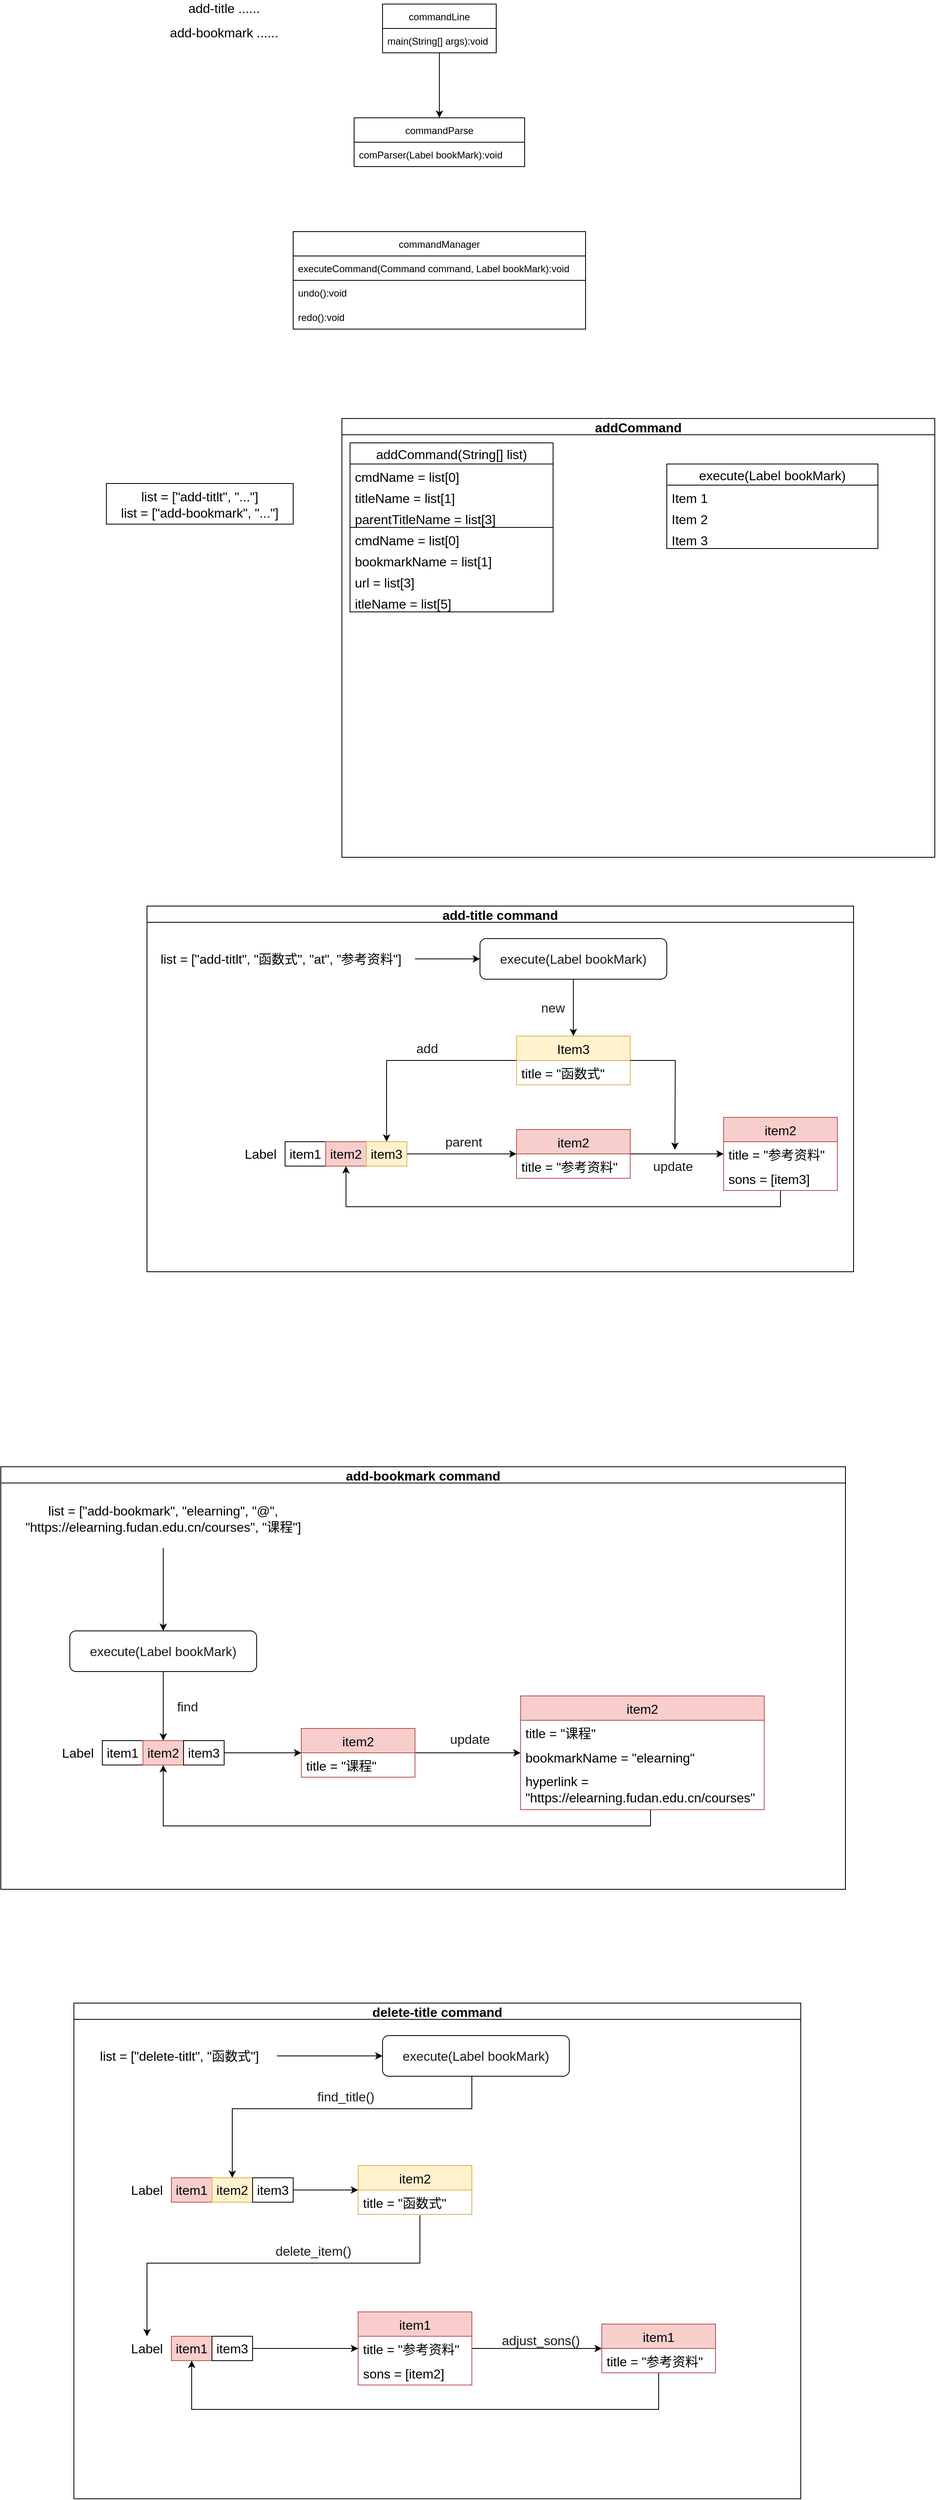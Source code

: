 <mxfile version="20.5.1" type="github">
  <diagram id="z8NONTmW4sQmRKIPfPtj" name="第 1 页">
    <mxGraphModel dx="2249" dy="802" grid="1" gridSize="10" guides="1" tooltips="1" connect="1" arrows="1" fold="1" page="1" pageScale="1" pageWidth="827" pageHeight="1169" math="0" shadow="0">
      <root>
        <mxCell id="0" />
        <mxCell id="1" parent="0" />
        <mxCell id="FvgPysHojlI_TtdOGoiI-16" style="edgeStyle=orthogonalEdgeStyle;rounded=0;orthogonalLoop=1;jettySize=auto;html=1;fontSize=16;" parent="1" source="FvgPysHojlI_TtdOGoiI-2" target="FvgPysHojlI_TtdOGoiI-13" edge="1">
          <mxGeometry relative="1" as="geometry" />
        </mxCell>
        <mxCell id="FvgPysHojlI_TtdOGoiI-2" value="commandLine" style="swimlane;fontStyle=0;childLayout=stackLayout;horizontal=1;startSize=30;horizontalStack=0;resizeParent=1;resizeParentMax=0;resizeLast=0;collapsible=1;marginBottom=0;" parent="1" vertex="1">
          <mxGeometry x="40" y="100" width="140" height="60" as="geometry">
            <mxRectangle x="310" y="200" width="60" height="30" as="alternateBounds" />
          </mxGeometry>
        </mxCell>
        <mxCell id="FvgPysHojlI_TtdOGoiI-3" value="main(String[] args):void" style="text;strokeColor=none;fillColor=none;align=left;verticalAlign=middle;spacingLeft=4;spacingRight=4;overflow=hidden;points=[[0,0.5],[1,0.5]];portConstraint=eastwest;rotatable=0;" parent="FvgPysHojlI_TtdOGoiI-2" vertex="1">
          <mxGeometry y="30" width="140" height="30" as="geometry" />
        </mxCell>
        <mxCell id="FvgPysHojlI_TtdOGoiI-11" value="" style="group" parent="1" vertex="1" connectable="0">
          <mxGeometry x="-240" y="100" width="170" height="40" as="geometry" />
        </mxCell>
        <mxCell id="FvgPysHojlI_TtdOGoiI-6" value="add-title ......" style="text;html=1;strokeColor=none;fillColor=none;align=center;verticalAlign=middle;whiteSpace=wrap;rounded=0;fontSize=16;" parent="FvgPysHojlI_TtdOGoiI-11" vertex="1">
          <mxGeometry x="20" width="130" height="10" as="geometry" />
        </mxCell>
        <mxCell id="FvgPysHojlI_TtdOGoiI-10" value="add-bookmark ......" style="text;html=1;strokeColor=none;fillColor=none;align=center;verticalAlign=middle;whiteSpace=wrap;rounded=0;fontSize=16;" parent="FvgPysHojlI_TtdOGoiI-11" vertex="1">
          <mxGeometry y="30" width="170" height="10" as="geometry" />
        </mxCell>
        <mxCell id="FvgPysHojlI_TtdOGoiI-13" value="commandParse" style="swimlane;fontStyle=0;childLayout=stackLayout;horizontal=1;startSize=30;horizontalStack=0;resizeParent=1;resizeParentMax=0;resizeLast=0;collapsible=1;marginBottom=0;" parent="1" vertex="1">
          <mxGeometry x="5" y="240" width="210" height="60" as="geometry">
            <mxRectangle x="310" y="200" width="60" height="30" as="alternateBounds" />
          </mxGeometry>
        </mxCell>
        <mxCell id="FvgPysHojlI_TtdOGoiI-14" value="comParser(Label bookMark):void" style="text;strokeColor=none;fillColor=none;align=left;verticalAlign=middle;spacingLeft=4;spacingRight=4;overflow=hidden;points=[[0,0.5],[1,0.5]];portConstraint=eastwest;rotatable=0;" parent="FvgPysHojlI_TtdOGoiI-13" vertex="1">
          <mxGeometry y="30" width="210" height="30" as="geometry" />
        </mxCell>
        <mxCell id="FvgPysHojlI_TtdOGoiI-17" value="commandManager" style="swimlane;fontStyle=0;childLayout=stackLayout;horizontal=1;startSize=30;horizontalStack=0;resizeParent=1;resizeParentMax=0;resizeLast=0;collapsible=1;marginBottom=0;" parent="1" vertex="1">
          <mxGeometry x="-70" y="380" width="360" height="120" as="geometry">
            <mxRectangle x="310" y="200" width="60" height="30" as="alternateBounds" />
          </mxGeometry>
        </mxCell>
        <mxCell id="FvgPysHojlI_TtdOGoiI-18" value="executeCommand(Command command, Label bookMark):void" style="text;strokeColor=default;fillColor=none;align=left;verticalAlign=middle;spacingLeft=4;spacingRight=4;overflow=hidden;points=[[0,0.5],[1,0.5]];portConstraint=eastwest;rotatable=0;" parent="FvgPysHojlI_TtdOGoiI-17" vertex="1">
          <mxGeometry y="30" width="360" height="30" as="geometry" />
        </mxCell>
        <mxCell id="FvgPysHojlI_TtdOGoiI-19" value="undo():void" style="text;strokeColor=none;fillColor=none;align=left;verticalAlign=middle;spacingLeft=4;spacingRight=4;overflow=hidden;points=[[0,0.5],[1,0.5]];portConstraint=eastwest;rotatable=0;" parent="FvgPysHojlI_TtdOGoiI-17" vertex="1">
          <mxGeometry y="60" width="360" height="30" as="geometry" />
        </mxCell>
        <mxCell id="FvgPysHojlI_TtdOGoiI-20" value="redo():void" style="text;strokeColor=none;fillColor=none;align=left;verticalAlign=middle;spacingLeft=4;spacingRight=4;overflow=hidden;points=[[0,0.5],[1,0.5]];portConstraint=eastwest;rotatable=0;" parent="FvgPysHojlI_TtdOGoiI-17" vertex="1">
          <mxGeometry y="90" width="360" height="30" as="geometry" />
        </mxCell>
        <mxCell id="FvgPysHojlI_TtdOGoiI-21" value="list = [&quot;add-titlt&quot;, &quot;...&quot;]&lt;br&gt;list = [&quot;add-bookmark&quot;, &quot;...&quot;]" style="text;html=1;strokeColor=default;fillColor=none;align=center;verticalAlign=middle;whiteSpace=wrap;rounded=0;fontSize=16;strokeWidth=1;spacingTop=2;spacingBottom=0;" parent="1" vertex="1">
          <mxGeometry x="-300" y="690" width="230" height="50" as="geometry" />
        </mxCell>
        <mxCell id="FvgPysHojlI_TtdOGoiI-36" value="addCommand" style="swimlane;startSize=20;horizontal=1;containerType=tree;strokeColor=default;fontSize=16;" parent="1" vertex="1">
          <mxGeometry x="-10" y="610" width="730" height="540" as="geometry" />
        </mxCell>
        <mxCell id="FvgPysHojlI_TtdOGoiI-22" value="addCommand(String[] list)" style="swimlane;fontStyle=0;childLayout=stackLayout;horizontal=1;startSize=26;fillColor=none;horizontalStack=0;resizeParent=1;resizeParentMax=0;resizeLast=0;collapsible=1;marginBottom=0;strokeColor=default;fontSize=16;" parent="FvgPysHojlI_TtdOGoiI-36" vertex="1">
          <mxGeometry x="10" y="30" width="250" height="208" as="geometry" />
        </mxCell>
        <mxCell id="FvgPysHojlI_TtdOGoiI-44" value="" style="group;strokeColor=default;" parent="FvgPysHojlI_TtdOGoiI-22" vertex="1" connectable="0">
          <mxGeometry y="26" width="250" height="78" as="geometry" />
        </mxCell>
        <mxCell id="FvgPysHojlI_TtdOGoiI-23" value="cmdName = list[0]" style="text;strokeColor=none;fillColor=none;align=left;verticalAlign=top;spacingLeft=4;spacingRight=4;overflow=hidden;rotatable=0;points=[[0,0.5],[1,0.5]];portConstraint=eastwest;fontSize=16;" parent="FvgPysHojlI_TtdOGoiI-44" vertex="1">
          <mxGeometry width="260" height="26" as="geometry" />
        </mxCell>
        <mxCell id="FvgPysHojlI_TtdOGoiI-24" value="titleName = list[1]&#xa;" style="text;strokeColor=none;fillColor=none;align=left;verticalAlign=top;spacingLeft=4;spacingRight=4;overflow=hidden;rotatable=0;points=[[0,0.5],[1,0.5]];portConstraint=eastwest;fontSize=16;" parent="FvgPysHojlI_TtdOGoiI-44" vertex="1">
          <mxGeometry y="26" width="260" height="26" as="geometry" />
        </mxCell>
        <mxCell id="FvgPysHojlI_TtdOGoiI-25" value="parentTitleName = list[3]" style="text;strokeColor=none;fillColor=none;align=left;verticalAlign=top;spacingLeft=4;spacingRight=4;overflow=hidden;rotatable=0;points=[[0,0.5],[1,0.5]];portConstraint=eastwest;fontSize=16;" parent="FvgPysHojlI_TtdOGoiI-44" vertex="1">
          <mxGeometry y="52" width="260" height="26" as="geometry" />
        </mxCell>
        <mxCell id="FvgPysHojlI_TtdOGoiI-48" value="" style="group" parent="FvgPysHojlI_TtdOGoiI-22" vertex="1" connectable="0">
          <mxGeometry y="104" width="250" height="104" as="geometry" />
        </mxCell>
        <mxCell id="FvgPysHojlI_TtdOGoiI-42" value="cmdName = list[0]" style="text;strokeColor=none;fillColor=none;align=left;verticalAlign=top;spacingLeft=4;spacingRight=4;overflow=hidden;rotatable=0;points=[[0,0.5],[1,0.5]];portConstraint=eastwest;fontSize=16;" parent="FvgPysHojlI_TtdOGoiI-48" vertex="1">
          <mxGeometry width="260" height="26" as="geometry" />
        </mxCell>
        <mxCell id="FvgPysHojlI_TtdOGoiI-43" value="bookmarkName = list[1]" style="text;strokeColor=none;fillColor=none;align=left;verticalAlign=top;spacingLeft=4;spacingRight=4;overflow=hidden;rotatable=0;points=[[0,0.5],[1,0.5]];portConstraint=eastwest;fontSize=16;" parent="FvgPysHojlI_TtdOGoiI-48" vertex="1">
          <mxGeometry y="26" width="260" height="26" as="geometry" />
        </mxCell>
        <mxCell id="FvgPysHojlI_TtdOGoiI-46" value="url = list[3]" style="text;strokeColor=none;fillColor=none;align=left;verticalAlign=top;spacingLeft=4;spacingRight=4;overflow=hidden;rotatable=0;points=[[0,0.5],[1,0.5]];portConstraint=eastwest;fontSize=16;" parent="FvgPysHojlI_TtdOGoiI-48" vertex="1">
          <mxGeometry y="52" width="260" height="26" as="geometry" />
        </mxCell>
        <mxCell id="FvgPysHojlI_TtdOGoiI-47" value="itleName = list[5]" style="text;strokeColor=none;fillColor=none;align=left;verticalAlign=top;spacingLeft=4;spacingRight=4;overflow=hidden;rotatable=0;points=[[0,0.5],[1,0.5]];portConstraint=eastwest;fontSize=16;" parent="FvgPysHojlI_TtdOGoiI-48" vertex="1">
          <mxGeometry y="78" width="260" height="26" as="geometry" />
        </mxCell>
        <mxCell id="FvgPysHojlI_TtdOGoiI-59" value="execute(Label bookMark)" style="swimlane;fontStyle=0;childLayout=stackLayout;horizontal=1;startSize=26;fillColor=none;horizontalStack=0;resizeParent=1;resizeParentMax=0;resizeLast=0;collapsible=1;marginBottom=0;strokeColor=default;strokeWidth=1;fontSize=16;" parent="FvgPysHojlI_TtdOGoiI-36" vertex="1">
          <mxGeometry x="400" y="56" width="260" height="104" as="geometry" />
        </mxCell>
        <mxCell id="FvgPysHojlI_TtdOGoiI-60" value="Item 1" style="text;strokeColor=none;fillColor=none;align=left;verticalAlign=top;spacingLeft=4;spacingRight=4;overflow=hidden;rotatable=0;points=[[0,0.5],[1,0.5]];portConstraint=eastwest;strokeWidth=1;fontSize=16;" parent="FvgPysHojlI_TtdOGoiI-59" vertex="1">
          <mxGeometry y="26" width="260" height="26" as="geometry" />
        </mxCell>
        <mxCell id="FvgPysHojlI_TtdOGoiI-61" value="Item 2" style="text;strokeColor=none;fillColor=none;align=left;verticalAlign=top;spacingLeft=4;spacingRight=4;overflow=hidden;rotatable=0;points=[[0,0.5],[1,0.5]];portConstraint=eastwest;strokeWidth=1;fontSize=16;" parent="FvgPysHojlI_TtdOGoiI-59" vertex="1">
          <mxGeometry y="52" width="260" height="26" as="geometry" />
        </mxCell>
        <mxCell id="FvgPysHojlI_TtdOGoiI-62" value="Item 3" style="text;strokeColor=none;fillColor=none;align=left;verticalAlign=top;spacingLeft=4;spacingRight=4;overflow=hidden;rotatable=0;points=[[0,0.5],[1,0.5]];portConstraint=eastwest;strokeWidth=1;fontSize=16;" parent="FvgPysHojlI_TtdOGoiI-59" vertex="1">
          <mxGeometry y="78" width="260" height="26" as="geometry" />
        </mxCell>
        <mxCell id="FvgPysHojlI_TtdOGoiI-63" value="add-title command" style="swimlane;startSize=20;horizontal=1;containerType=tree;strokeColor=default;strokeWidth=1;fontSize=16;" parent="1" vertex="1">
          <mxGeometry x="-250" y="1210" width="870" height="450" as="geometry" />
        </mxCell>
        <mxCell id="FvgPysHojlI_TtdOGoiI-79" style="edgeStyle=orthogonalEdgeStyle;rounded=0;orthogonalLoop=1;jettySize=auto;html=1;entryX=0;entryY=0.5;entryDx=0;entryDy=0;fontFamily=Helvetica;fontSize=16;fontColor=#1A1A1A;" parent="FvgPysHojlI_TtdOGoiI-63" source="FvgPysHojlI_TtdOGoiI-68" target="FvgPysHojlI_TtdOGoiI-78" edge="1">
          <mxGeometry relative="1" as="geometry" />
        </mxCell>
        <mxCell id="FvgPysHojlI_TtdOGoiI-68" value="list = [&quot;add-titlt&quot;, &quot;函数式&quot;, &quot;at&quot;, &quot;参考资料&quot;]" style="text;html=1;strokeColor=none;fillColor=none;align=center;verticalAlign=middle;whiteSpace=wrap;rounded=0;strokeWidth=1;fontSize=16;" parent="FvgPysHojlI_TtdOGoiI-63" vertex="1">
          <mxGeometry y="50" width="330" height="30" as="geometry" />
        </mxCell>
        <mxCell id="FvgPysHojlI_TtdOGoiI-84" style="edgeStyle=orthogonalEdgeStyle;rounded=0;orthogonalLoop=1;jettySize=auto;html=1;fontFamily=Helvetica;fontSize=16;fontColor=#1A1A1A;entryX=0.5;entryY=0;entryDx=0;entryDy=0;" parent="FvgPysHojlI_TtdOGoiI-63" source="FvgPysHojlI_TtdOGoiI-74" target="FvgPysHojlI_TtdOGoiI-71" edge="1">
          <mxGeometry relative="1" as="geometry" />
        </mxCell>
        <mxCell id="FvgPysHojlI_TtdOGoiI-74" value="Item3" style="swimlane;fontStyle=0;childLayout=stackLayout;horizontal=1;startSize=30;horizontalStack=0;resizeParent=1;resizeParentMax=0;resizeLast=0;collapsible=1;marginBottom=0;strokeColor=#d6b656;strokeWidth=1;fontSize=16;fillColor=#fff2cc;" parent="FvgPysHojlI_TtdOGoiI-63" vertex="1">
          <mxGeometry x="455" y="160" width="140" height="60" as="geometry" />
        </mxCell>
        <mxCell id="FvgPysHojlI_TtdOGoiI-75" value="title = &quot;函数式&quot;" style="text;strokeColor=none;fillColor=none;align=left;verticalAlign=middle;spacingLeft=4;spacingRight=4;overflow=hidden;points=[[0,0.5],[1,0.5]];portConstraint=eastwest;rotatable=0;strokeWidth=1;fontSize=16;" parent="FvgPysHojlI_TtdOGoiI-74" vertex="1">
          <mxGeometry y="30" width="140" height="30" as="geometry" />
        </mxCell>
        <mxCell id="FvgPysHojlI_TtdOGoiI-80" style="edgeStyle=orthogonalEdgeStyle;rounded=0;orthogonalLoop=1;jettySize=auto;html=1;fontFamily=Helvetica;fontSize=16;fontColor=#1A1A1A;" parent="FvgPysHojlI_TtdOGoiI-63" source="FvgPysHojlI_TtdOGoiI-78" target="FvgPysHojlI_TtdOGoiI-74" edge="1">
          <mxGeometry relative="1" as="geometry" />
        </mxCell>
        <mxCell id="FvgPysHojlI_TtdOGoiI-78" value="&lt;pre style=&quot;&quot;&gt;&lt;font face=&quot;Helvetica&quot; style=&quot;font-size: 16px;&quot; color=&quot;#1a1a1a&quot;&gt;execute(Label bookMark)&lt;/font&gt;&lt;/pre&gt;" style="rounded=1;whiteSpace=wrap;html=1;strokeColor=default;strokeWidth=1;fontSize=16;" parent="FvgPysHojlI_TtdOGoiI-63" vertex="1">
          <mxGeometry x="410" y="40" width="230" height="50" as="geometry" />
        </mxCell>
        <mxCell id="FvgPysHojlI_TtdOGoiI-81" value="new" style="text;html=1;strokeColor=none;fillColor=none;align=center;verticalAlign=middle;whiteSpace=wrap;rounded=0;labelBackgroundColor=none;strokeWidth=1;fontFamily=Helvetica;fontSize=16;fontColor=#1A1A1A;" parent="FvgPysHojlI_TtdOGoiI-63" vertex="1">
          <mxGeometry x="470" y="110" width="60" height="30" as="geometry" />
        </mxCell>
        <mxCell id="FvgPysHojlI_TtdOGoiI-85" value="add" style="text;html=1;strokeColor=none;fillColor=none;align=center;verticalAlign=middle;whiteSpace=wrap;rounded=0;labelBackgroundColor=none;strokeWidth=1;fontFamily=Helvetica;fontSize=16;fontColor=#1A1A1A;" parent="FvgPysHojlI_TtdOGoiI-63" vertex="1">
          <mxGeometry x="315" y="160" width="60" height="30" as="geometry" />
        </mxCell>
        <mxCell id="FvgPysHojlI_TtdOGoiI-83" value="" style="group" parent="FvgPysHojlI_TtdOGoiI-63" vertex="1" connectable="0">
          <mxGeometry x="110" y="290" width="230" height="30" as="geometry" />
        </mxCell>
        <mxCell id="FvgPysHojlI_TtdOGoiI-69" value="item1" style="rounded=0;whiteSpace=wrap;html=1;strokeColor=default;strokeWidth=1;fontSize=16;" parent="FvgPysHojlI_TtdOGoiI-83" vertex="1">
          <mxGeometry x="60" width="50" height="30" as="geometry" />
        </mxCell>
        <mxCell id="FvgPysHojlI_TtdOGoiI-70" value="item2" style="rounded=0;whiteSpace=wrap;html=1;strokeColor=#b85450;strokeWidth=1;fontSize=16;fillColor=#f8cecc;" parent="FvgPysHojlI_TtdOGoiI-83" vertex="1">
          <mxGeometry x="110" width="50" height="30" as="geometry" />
        </mxCell>
        <mxCell id="FvgPysHojlI_TtdOGoiI-71" value="item3" style="rounded=0;whiteSpace=wrap;html=1;strokeColor=#d6b656;strokeWidth=1;fontSize=16;fillColor=#fff2cc;" parent="FvgPysHojlI_TtdOGoiI-83" vertex="1">
          <mxGeometry x="160" width="50" height="30" as="geometry" />
        </mxCell>
        <mxCell id="FvgPysHojlI_TtdOGoiI-72" value="Label" style="text;html=1;strokeColor=none;fillColor=none;align=center;verticalAlign=middle;whiteSpace=wrap;rounded=0;strokeWidth=1;fontSize=16;" parent="FvgPysHojlI_TtdOGoiI-83" vertex="1">
          <mxGeometry width="60" height="30" as="geometry" />
        </mxCell>
        <mxCell id="FvgPysHojlI_TtdOGoiI-107" style="edgeStyle=orthogonalEdgeStyle;rounded=0;orthogonalLoop=1;jettySize=auto;html=1;fontFamily=Helvetica;fontSize=16;fontColor=#1A1A1A;" parent="FvgPysHojlI_TtdOGoiI-63" source="FvgPysHojlI_TtdOGoiI-86" target="FvgPysHojlI_TtdOGoiI-103" edge="1">
          <mxGeometry relative="1" as="geometry" />
        </mxCell>
        <mxCell id="FvgPysHojlI_TtdOGoiI-86" value="item2" style="swimlane;fontStyle=0;childLayout=stackLayout;horizontal=1;startSize=30;horizontalStack=0;resizeParent=1;resizeParentMax=0;resizeLast=0;collapsible=1;marginBottom=0;strokeColor=#b85450;strokeWidth=1;fontSize=16;fillColor=#f8cecc;" parent="FvgPysHojlI_TtdOGoiI-63" vertex="1">
          <mxGeometry x="455" y="275" width="140" height="60" as="geometry" />
        </mxCell>
        <mxCell id="FvgPysHojlI_TtdOGoiI-87" value="title = &quot;参考资料&quot;" style="text;strokeColor=none;fillColor=none;align=left;verticalAlign=middle;spacingLeft=4;spacingRight=4;overflow=hidden;points=[[0,0.5],[1,0.5]];portConstraint=eastwest;rotatable=0;strokeWidth=1;fontSize=16;" parent="FvgPysHojlI_TtdOGoiI-86" vertex="1">
          <mxGeometry y="30" width="140" height="30" as="geometry" />
        </mxCell>
        <mxCell id="FvgPysHojlI_TtdOGoiI-88" style="edgeStyle=orthogonalEdgeStyle;rounded=0;orthogonalLoop=1;jettySize=auto;html=1;fontFamily=Helvetica;fontSize=16;fontColor=#1A1A1A;" parent="FvgPysHojlI_TtdOGoiI-63" source="FvgPysHojlI_TtdOGoiI-71" target="FvgPysHojlI_TtdOGoiI-86" edge="1">
          <mxGeometry relative="1" as="geometry" />
        </mxCell>
        <mxCell id="FvgPysHojlI_TtdOGoiI-155" style="edgeStyle=orthogonalEdgeStyle;rounded=0;orthogonalLoop=1;jettySize=auto;html=1;entryX=0.5;entryY=1;entryDx=0;entryDy=0;fontFamily=Helvetica;fontSize=16;fontColor=#1A1A1A;" parent="FvgPysHojlI_TtdOGoiI-63" source="FvgPysHojlI_TtdOGoiI-102" target="FvgPysHojlI_TtdOGoiI-70" edge="1">
          <mxGeometry relative="1" as="geometry">
            <Array as="points">
              <mxPoint x="780" y="370" />
              <mxPoint x="245" y="370" />
            </Array>
          </mxGeometry>
        </mxCell>
        <mxCell id="FvgPysHojlI_TtdOGoiI-102" value="item2" style="swimlane;fontStyle=0;childLayout=stackLayout;horizontal=1;startSize=30;horizontalStack=0;resizeParent=1;resizeParentMax=0;resizeLast=0;collapsible=1;marginBottom=0;strokeColor=#b85450;strokeWidth=1;fontSize=16;fillColor=#f8cecc;" parent="FvgPysHojlI_TtdOGoiI-63" vertex="1">
          <mxGeometry x="710" y="260" width="140" height="90" as="geometry" />
        </mxCell>
        <mxCell id="FvgPysHojlI_TtdOGoiI-103" value="title = &quot;参考资料&quot;" style="text;strokeColor=none;fillColor=none;align=left;verticalAlign=middle;spacingLeft=4;spacingRight=4;overflow=hidden;points=[[0,0.5],[1,0.5]];portConstraint=eastwest;rotatable=0;strokeWidth=1;fontSize=16;" parent="FvgPysHojlI_TtdOGoiI-102" vertex="1">
          <mxGeometry y="30" width="140" height="30" as="geometry" />
        </mxCell>
        <mxCell id="FvgPysHojlI_TtdOGoiI-106" value="sons = [item3]" style="text;strokeColor=none;fillColor=none;align=left;verticalAlign=middle;spacingLeft=4;spacingRight=4;overflow=hidden;points=[[0,0.5],[1,0.5]];portConstraint=eastwest;rotatable=0;strokeWidth=1;fontSize=16;" parent="FvgPysHojlI_TtdOGoiI-102" vertex="1">
          <mxGeometry y="60" width="140" height="30" as="geometry" />
        </mxCell>
        <mxCell id="FvgPysHojlI_TtdOGoiI-109" value="parent" style="text;html=1;strokeColor=none;fillColor=none;align=center;verticalAlign=middle;whiteSpace=wrap;rounded=0;labelBackgroundColor=none;strokeWidth=1;fontFamily=Helvetica;fontSize=16;fontColor=#1A1A1A;" parent="FvgPysHojlI_TtdOGoiI-63" vertex="1">
          <mxGeometry x="360" y="275" width="60" height="30" as="geometry" />
        </mxCell>
        <mxCell id="FvgPysHojlI_TtdOGoiI-110" value="update&amp;nbsp;" style="text;html=1;strokeColor=none;fillColor=none;align=center;verticalAlign=middle;whiteSpace=wrap;rounded=0;labelBackgroundColor=none;strokeWidth=1;fontFamily=Helvetica;fontSize=16;fontColor=#1A1A1A;" parent="FvgPysHojlI_TtdOGoiI-63" vertex="1">
          <mxGeometry x="620" y="305" width="60" height="30" as="geometry" />
        </mxCell>
        <mxCell id="FvgPysHojlI_TtdOGoiI-108" style="edgeStyle=orthogonalEdgeStyle;rounded=0;orthogonalLoop=1;jettySize=auto;html=1;fontFamily=Helvetica;fontSize=16;fontColor=#1A1A1A;" parent="1" source="FvgPysHojlI_TtdOGoiI-74" edge="1">
          <mxGeometry relative="1" as="geometry">
            <mxPoint x="400" y="1510" as="targetPoint" />
          </mxGeometry>
        </mxCell>
        <mxCell id="FvgPysHojlI_TtdOGoiI-111" value="add-bookmark command" style="swimlane;startSize=20;horizontal=1;containerType=tree;strokeColor=default;strokeWidth=1;fontSize=16;" parent="1" vertex="1">
          <mxGeometry x="-430" y="1900" width="1040" height="520" as="geometry" />
        </mxCell>
        <mxCell id="FvgPysHojlI_TtdOGoiI-112" style="edgeStyle=orthogonalEdgeStyle;rounded=0;orthogonalLoop=1;jettySize=auto;html=1;entryX=0.5;entryY=0;entryDx=0;entryDy=0;fontFamily=Helvetica;fontSize=16;fontColor=#1A1A1A;" parent="FvgPysHojlI_TtdOGoiI-111" source="FvgPysHojlI_TtdOGoiI-113" target="FvgPysHojlI_TtdOGoiI-118" edge="1">
          <mxGeometry relative="1" as="geometry">
            <Array as="points">
              <mxPoint x="200" y="162" />
              <mxPoint x="200" y="162" />
            </Array>
          </mxGeometry>
        </mxCell>
        <mxCell id="FvgPysHojlI_TtdOGoiI-113" value="list = [&quot;add-bookmark&quot;, &quot;elearning&quot;, &quot;@&quot;, &quot;https://elearning.fudan.edu.cn/courses&quot;, &quot;课程&quot;]" style="text;html=1;strokeColor=none;fillColor=none;align=center;verticalAlign=middle;whiteSpace=wrap;rounded=0;strokeWidth=1;fontSize=16;spacingTop=0;" parent="FvgPysHojlI_TtdOGoiI-111" vertex="1">
          <mxGeometry x="10" y="27" width="380" height="73" as="geometry" />
        </mxCell>
        <mxCell id="FvgPysHojlI_TtdOGoiI-145" style="edgeStyle=orthogonalEdgeStyle;rounded=0;orthogonalLoop=1;jettySize=auto;html=1;fontFamily=Helvetica;fontSize=16;fontColor=#1A1A1A;" parent="FvgPysHojlI_TtdOGoiI-111" source="FvgPysHojlI_TtdOGoiI-118" target="FvgPysHojlI_TtdOGoiI-123" edge="1">
          <mxGeometry relative="1" as="geometry" />
        </mxCell>
        <mxCell id="FvgPysHojlI_TtdOGoiI-118" value="&lt;pre style=&quot;&quot;&gt;&lt;font face=&quot;Helvetica&quot; style=&quot;font-size: 16px;&quot; color=&quot;#1a1a1a&quot;&gt;execute(Label bookMark)&lt;/font&gt;&lt;/pre&gt;" style="rounded=1;whiteSpace=wrap;html=1;strokeColor=default;strokeWidth=1;fontSize=16;" parent="FvgPysHojlI_TtdOGoiI-111" vertex="1">
          <mxGeometry x="85" y="202" width="230" height="50" as="geometry" />
        </mxCell>
        <mxCell id="FvgPysHojlI_TtdOGoiI-138" value="find" style="text;html=1;strokeColor=none;fillColor=none;align=center;verticalAlign=middle;whiteSpace=wrap;rounded=0;labelBackgroundColor=none;strokeWidth=1;fontFamily=Helvetica;fontSize=16;fontColor=#1A1A1A;" parent="FvgPysHojlI_TtdOGoiI-111" vertex="1">
          <mxGeometry x="200" y="280" width="60" height="30" as="geometry" />
        </mxCell>
        <mxCell id="FvgPysHojlI_TtdOGoiI-152" style="edgeStyle=orthogonalEdgeStyle;rounded=0;orthogonalLoop=1;jettySize=auto;html=1;fontFamily=Helvetica;fontSize=16;fontColor=#1A1A1A;" parent="FvgPysHojlI_TtdOGoiI-111" source="FvgPysHojlI_TtdOGoiI-141" target="FvgPysHojlI_TtdOGoiI-147" edge="1">
          <mxGeometry relative="1" as="geometry" />
        </mxCell>
        <mxCell id="FvgPysHojlI_TtdOGoiI-141" value="item2" style="swimlane;fontStyle=0;childLayout=stackLayout;horizontal=1;startSize=30;horizontalStack=0;resizeParent=1;resizeParentMax=0;resizeLast=0;collapsible=1;marginBottom=0;strokeColor=#b85450;strokeWidth=1;fontSize=16;fillColor=#f8cecc;" parent="FvgPysHojlI_TtdOGoiI-111" vertex="1">
          <mxGeometry x="370" y="322" width="140" height="60" as="geometry" />
        </mxCell>
        <mxCell id="FvgPysHojlI_TtdOGoiI-142" value="title = &quot;课程&quot;" style="text;strokeColor=none;fillColor=none;align=left;verticalAlign=middle;spacingLeft=4;spacingRight=4;overflow=hidden;points=[[0,0.5],[1,0.5]];portConstraint=eastwest;rotatable=0;strokeWidth=1;fontSize=16;" parent="FvgPysHojlI_TtdOGoiI-141" vertex="1">
          <mxGeometry y="30" width="140" height="30" as="geometry" />
        </mxCell>
        <mxCell id="FvgPysHojlI_TtdOGoiI-121" value="" style="group" parent="FvgPysHojlI_TtdOGoiI-111" vertex="1" connectable="0">
          <mxGeometry x="65" y="337" width="230" height="30" as="geometry" />
        </mxCell>
        <mxCell id="FvgPysHojlI_TtdOGoiI-122" value="item1" style="rounded=0;whiteSpace=wrap;html=1;strokeColor=default;strokeWidth=1;fontSize=16;" parent="FvgPysHojlI_TtdOGoiI-121" vertex="1">
          <mxGeometry x="60" width="50" height="30" as="geometry" />
        </mxCell>
        <mxCell id="FvgPysHojlI_TtdOGoiI-123" value="item2" style="rounded=0;whiteSpace=wrap;html=1;strokeColor=#b85450;strokeWidth=1;fontSize=16;fillColor=#f8cecc;" parent="FvgPysHojlI_TtdOGoiI-121" vertex="1">
          <mxGeometry x="110" width="50" height="30" as="geometry" />
        </mxCell>
        <mxCell id="FvgPysHojlI_TtdOGoiI-125" value="Label" style="text;html=1;strokeColor=none;fillColor=none;align=center;verticalAlign=middle;whiteSpace=wrap;rounded=0;strokeWidth=1;fontSize=16;" parent="FvgPysHojlI_TtdOGoiI-121" vertex="1">
          <mxGeometry width="60" height="30" as="geometry" />
        </mxCell>
        <mxCell id="FvgPysHojlI_TtdOGoiI-136" value="item3" style="rounded=0;whiteSpace=wrap;html=1;strokeColor=default;strokeWidth=1;fontSize=16;" parent="FvgPysHojlI_TtdOGoiI-121" vertex="1">
          <mxGeometry x="160" width="50" height="30" as="geometry" />
        </mxCell>
        <mxCell id="FvgPysHojlI_TtdOGoiI-146" style="edgeStyle=orthogonalEdgeStyle;rounded=0;orthogonalLoop=1;jettySize=auto;html=1;fontFamily=Helvetica;fontSize=16;fontColor=#1A1A1A;entryX=0;entryY=0.5;entryDx=0;entryDy=0;" parent="FvgPysHojlI_TtdOGoiI-111" source="FvgPysHojlI_TtdOGoiI-136" target="FvgPysHojlI_TtdOGoiI-141" edge="1">
          <mxGeometry relative="1" as="geometry">
            <mxPoint x="380" y="362" as="targetPoint" />
          </mxGeometry>
        </mxCell>
        <mxCell id="FvgPysHojlI_TtdOGoiI-154" style="edgeStyle=orthogonalEdgeStyle;rounded=0;orthogonalLoop=1;jettySize=auto;html=1;entryX=0.5;entryY=1;entryDx=0;entryDy=0;fontFamily=Helvetica;fontSize=16;fontColor=#1A1A1A;" parent="FvgPysHojlI_TtdOGoiI-111" source="FvgPysHojlI_TtdOGoiI-147" target="FvgPysHojlI_TtdOGoiI-123" edge="1">
          <mxGeometry relative="1" as="geometry">
            <Array as="points">
              <mxPoint x="800" y="442" />
              <mxPoint x="200" y="442" />
            </Array>
          </mxGeometry>
        </mxCell>
        <mxCell id="FvgPysHojlI_TtdOGoiI-147" value="item2" style="swimlane;fontStyle=0;childLayout=stackLayout;horizontal=1;startSize=30;horizontalStack=0;resizeParent=1;resizeParentMax=0;resizeLast=0;collapsible=1;marginBottom=0;strokeColor=#b85450;strokeWidth=1;fontSize=16;fillColor=#f8cecc;" parent="FvgPysHojlI_TtdOGoiI-111" vertex="1">
          <mxGeometry x="640" y="282" width="300" height="140" as="geometry" />
        </mxCell>
        <mxCell id="FvgPysHojlI_TtdOGoiI-148" value="title = &quot;课程&quot;" style="text;strokeColor=none;fillColor=none;align=left;verticalAlign=middle;spacingLeft=4;spacingRight=4;overflow=hidden;points=[[0,0.5],[1,0.5]];portConstraint=eastwest;rotatable=0;strokeWidth=1;fontSize=16;" parent="FvgPysHojlI_TtdOGoiI-147" vertex="1">
          <mxGeometry y="30" width="300" height="30" as="geometry" />
        </mxCell>
        <mxCell id="FvgPysHojlI_TtdOGoiI-149" value="bookmarkName = &quot;elearning&quot;" style="text;strokeColor=none;fillColor=none;align=left;verticalAlign=middle;spacingLeft=4;spacingRight=4;overflow=hidden;points=[[0,0.5],[1,0.5]];portConstraint=eastwest;rotatable=0;strokeWidth=1;fontSize=16;" parent="FvgPysHojlI_TtdOGoiI-147" vertex="1">
          <mxGeometry y="60" width="300" height="30" as="geometry" />
        </mxCell>
        <mxCell id="FvgPysHojlI_TtdOGoiI-150" value="hyperlink = &quot;https://elearning.fudan.edu.cn/courses&quot;" style="text;strokeColor=none;fillColor=none;align=left;verticalAlign=middle;spacingLeft=4;spacingRight=4;overflow=hidden;points=[[0,0.5],[1,0.5]];portConstraint=eastwest;rotatable=0;strokeWidth=1;fontSize=16;whiteSpace=wrap;" parent="FvgPysHojlI_TtdOGoiI-147" vertex="1">
          <mxGeometry y="90" width="300" height="50" as="geometry" />
        </mxCell>
        <mxCell id="FvgPysHojlI_TtdOGoiI-153" value="update&amp;nbsp;" style="text;html=1;strokeColor=none;fillColor=none;align=center;verticalAlign=middle;whiteSpace=wrap;rounded=0;labelBackgroundColor=none;strokeWidth=1;fontFamily=Helvetica;fontSize=16;fontColor=#1A1A1A;" parent="FvgPysHojlI_TtdOGoiI-111" vertex="1">
          <mxGeometry x="550" y="320" width="60" height="30" as="geometry" />
        </mxCell>
        <mxCell id="FvgPysHojlI_TtdOGoiI-156" value="delete-title command" style="swimlane;startSize=20;horizontal=1;containerType=tree;strokeColor=default;strokeWidth=1;fontSize=16;" parent="1" vertex="1">
          <mxGeometry x="-340" y="2560" width="895" height="610" as="geometry" />
        </mxCell>
        <mxCell id="FvgPysHojlI_TtdOGoiI-157" style="edgeStyle=orthogonalEdgeStyle;rounded=0;orthogonalLoop=1;jettySize=auto;html=1;entryX=0;entryY=0.5;entryDx=0;entryDy=0;fontFamily=Helvetica;fontSize=16;fontColor=#1A1A1A;" parent="FvgPysHojlI_TtdOGoiI-156" source="FvgPysHojlI_TtdOGoiI-158" target="FvgPysHojlI_TtdOGoiI-163" edge="1">
          <mxGeometry relative="1" as="geometry" />
        </mxCell>
        <mxCell id="FvgPysHojlI_TtdOGoiI-158" value="list = [&quot;delete-titlt&quot;, &quot;函数式&quot;]" style="text;html=1;strokeColor=none;fillColor=none;align=center;verticalAlign=middle;whiteSpace=wrap;rounded=0;strokeWidth=1;fontSize=16;" parent="FvgPysHojlI_TtdOGoiI-156" vertex="1">
          <mxGeometry x="10" y="50" width="240" height="30" as="geometry" />
        </mxCell>
        <mxCell id="FvgPysHojlI_TtdOGoiI-186" style="edgeStyle=orthogonalEdgeStyle;rounded=0;orthogonalLoop=1;jettySize=auto;html=1;entryX=0.5;entryY=0;entryDx=0;entryDy=0;fontFamily=Helvetica;fontSize=16;fontColor=#1A1A1A;" parent="FvgPysHojlI_TtdOGoiI-156" source="FvgPysHojlI_TtdOGoiI-163" target="FvgPysHojlI_TtdOGoiI-183" edge="1">
          <mxGeometry relative="1" as="geometry">
            <Array as="points">
              <mxPoint x="490" y="130" />
              <mxPoint x="195" y="130" />
            </Array>
          </mxGeometry>
        </mxCell>
        <mxCell id="FvgPysHojlI_TtdOGoiI-163" value="&lt;pre style=&quot;&quot;&gt;&lt;font face=&quot;Helvetica&quot; style=&quot;font-size: 16px;&quot; color=&quot;#1a1a1a&quot;&gt;execute(Label bookMark)&lt;/font&gt;&lt;/pre&gt;" style="rounded=1;whiteSpace=wrap;html=1;strokeColor=default;strokeWidth=1;fontSize=16;" parent="FvgPysHojlI_TtdOGoiI-156" vertex="1">
          <mxGeometry x="380" y="40" width="230" height="50" as="geometry" />
        </mxCell>
        <mxCell id="FvgPysHojlI_TtdOGoiI-182" value="item1" style="rounded=0;whiteSpace=wrap;html=1;strokeColor=#b85450;strokeWidth=1;fontSize=16;fillColor=#f8cecc;" parent="FvgPysHojlI_TtdOGoiI-156" vertex="1">
          <mxGeometry x="120" y="215" width="50" height="30" as="geometry" />
        </mxCell>
        <mxCell id="FvgPysHojlI_TtdOGoiI-183" value="item2" style="rounded=0;whiteSpace=wrap;html=1;strokeColor=#d6b656;strokeWidth=1;fontSize=16;shadow=0;fillColor=#fff2cc;" parent="FvgPysHojlI_TtdOGoiI-156" vertex="1">
          <mxGeometry x="170" y="215" width="50" height="30" as="geometry" />
        </mxCell>
        <mxCell id="UZfXPwGcjb_lp-zjG4FB-17" style="edgeStyle=orthogonalEdgeStyle;rounded=0;orthogonalLoop=1;jettySize=auto;html=1;fontFamily=Helvetica;fontSize=16;fontColor=#1A1A1A;" edge="1" parent="FvgPysHojlI_TtdOGoiI-156" source="FvgPysHojlI_TtdOGoiI-184" target="UZfXPwGcjb_lp-zjG4FB-15">
          <mxGeometry relative="1" as="geometry" />
        </mxCell>
        <mxCell id="FvgPysHojlI_TtdOGoiI-184" value="item3" style="rounded=0;whiteSpace=wrap;html=1;strokeColor=default;strokeWidth=1;fontSize=16;" parent="FvgPysHojlI_TtdOGoiI-156" vertex="1">
          <mxGeometry x="220" y="215" width="50" height="30" as="geometry" />
        </mxCell>
        <mxCell id="FvgPysHojlI_TtdOGoiI-185" value="Label" style="text;html=1;strokeColor=none;fillColor=none;align=center;verticalAlign=middle;whiteSpace=wrap;rounded=0;strokeWidth=1;fontSize=16;" parent="FvgPysHojlI_TtdOGoiI-156" vertex="1">
          <mxGeometry x="60" y="215" width="60" height="30" as="geometry" />
        </mxCell>
        <mxCell id="FvgPysHojlI_TtdOGoiI-187" value="find_title()" style="text;html=1;strokeColor=none;fillColor=none;align=center;verticalAlign=middle;whiteSpace=wrap;rounded=0;labelBackgroundColor=none;strokeWidth=1;fontFamily=Helvetica;fontSize=16;fontColor=#1A1A1A;" parent="FvgPysHojlI_TtdOGoiI-156" vertex="1">
          <mxGeometry x="260" y="100" width="150" height="30" as="geometry" />
        </mxCell>
        <mxCell id="UZfXPwGcjb_lp-zjG4FB-1" value="item1" style="rounded=0;whiteSpace=wrap;html=1;strokeColor=#b85450;strokeWidth=1;fontSize=16;fillColor=#f8cecc;" vertex="1" parent="FvgPysHojlI_TtdOGoiI-156">
          <mxGeometry x="120" y="410" width="50" height="30" as="geometry" />
        </mxCell>
        <mxCell id="UZfXPwGcjb_lp-zjG4FB-3" value="item3" style="rounded=0;whiteSpace=wrap;html=1;strokeColor=default;strokeWidth=1;fontSize=16;" vertex="1" parent="FvgPysHojlI_TtdOGoiI-156">
          <mxGeometry x="170" y="410" width="50" height="30" as="geometry" />
        </mxCell>
        <mxCell id="UZfXPwGcjb_lp-zjG4FB-6" value="delete_item()" style="text;html=1;strokeColor=none;fillColor=none;align=center;verticalAlign=middle;whiteSpace=wrap;rounded=0;labelBackgroundColor=none;strokeWidth=1;fontFamily=Helvetica;fontSize=16;fontColor=#1A1A1A;" vertex="1" parent="FvgPysHojlI_TtdOGoiI-156">
          <mxGeometry x="220" y="290" width="150" height="30" as="geometry" />
        </mxCell>
        <mxCell id="UZfXPwGcjb_lp-zjG4FB-50" style="edgeStyle=orthogonalEdgeStyle;rounded=0;orthogonalLoop=1;jettySize=auto;html=1;fontFamily=Helvetica;fontSize=16;fontColor=#1A1A1A;" edge="1" parent="FvgPysHojlI_TtdOGoiI-156" source="UZfXPwGcjb_lp-zjG4FB-10" target="UZfXPwGcjb_lp-zjG4FB-47">
          <mxGeometry relative="1" as="geometry" />
        </mxCell>
        <mxCell id="UZfXPwGcjb_lp-zjG4FB-10" value="item1" style="swimlane;fontStyle=0;childLayout=stackLayout;horizontal=1;startSize=30;horizontalStack=0;resizeParent=1;resizeParentMax=0;resizeLast=0;collapsible=1;marginBottom=0;strokeColor=#b85450;strokeWidth=1;fontSize=16;fillColor=#f8cecc;" vertex="1" parent="FvgPysHojlI_TtdOGoiI-156">
          <mxGeometry x="350" y="380" width="140" height="90" as="geometry" />
        </mxCell>
        <mxCell id="UZfXPwGcjb_lp-zjG4FB-11" value="title = &quot;参考资料&quot;" style="text;strokeColor=none;fillColor=none;align=left;verticalAlign=middle;spacingLeft=4;spacingRight=4;overflow=hidden;points=[[0,0.5],[1,0.5]];portConstraint=eastwest;rotatable=0;strokeWidth=1;fontSize=16;" vertex="1" parent="UZfXPwGcjb_lp-zjG4FB-10">
          <mxGeometry y="30" width="140" height="30" as="geometry" />
        </mxCell>
        <mxCell id="UZfXPwGcjb_lp-zjG4FB-12" value="sons = [item2]" style="text;strokeColor=none;fillColor=none;align=left;verticalAlign=middle;spacingLeft=4;spacingRight=4;overflow=hidden;points=[[0,0.5],[1,0.5]];portConstraint=eastwest;rotatable=0;strokeWidth=1;fontSize=16;" vertex="1" parent="UZfXPwGcjb_lp-zjG4FB-10">
          <mxGeometry y="60" width="140" height="30" as="geometry" />
        </mxCell>
        <mxCell id="UZfXPwGcjb_lp-zjG4FB-13" style="edgeStyle=orthogonalEdgeStyle;rounded=0;orthogonalLoop=1;jettySize=auto;html=1;fontFamily=Helvetica;fontSize=16;fontColor=#1A1A1A;entryX=0;entryY=0.5;entryDx=0;entryDy=0;exitX=1;exitY=0.5;exitDx=0;exitDy=0;" edge="1" parent="FvgPysHojlI_TtdOGoiI-156" source="UZfXPwGcjb_lp-zjG4FB-3" target="UZfXPwGcjb_lp-zjG4FB-11">
          <mxGeometry relative="1" as="geometry">
            <mxPoint x="340" y="475" as="targetPoint" />
          </mxGeometry>
        </mxCell>
        <mxCell id="UZfXPwGcjb_lp-zjG4FB-14" value="adjust_sons()" style="text;html=1;strokeColor=none;fillColor=none;align=center;verticalAlign=middle;whiteSpace=wrap;rounded=0;labelBackgroundColor=none;strokeWidth=1;fontFamily=Helvetica;fontSize=16;fontColor=#1A1A1A;" vertex="1" parent="FvgPysHojlI_TtdOGoiI-156">
          <mxGeometry x="500" y="400" width="150" height="30" as="geometry" />
        </mxCell>
        <mxCell id="UZfXPwGcjb_lp-zjG4FB-45" style="edgeStyle=orthogonalEdgeStyle;rounded=0;orthogonalLoop=1;jettySize=auto;html=1;fontFamily=Helvetica;fontSize=16;fontColor=#1A1A1A;exitX=0.543;exitY=1.033;exitDx=0;exitDy=0;exitPerimeter=0;" edge="1" parent="FvgPysHojlI_TtdOGoiI-156" source="UZfXPwGcjb_lp-zjG4FB-16" target="UZfXPwGcjb_lp-zjG4FB-44">
          <mxGeometry relative="1" as="geometry">
            <Array as="points">
              <mxPoint x="426" y="320" />
              <mxPoint x="90" y="320" />
            </Array>
          </mxGeometry>
        </mxCell>
        <mxCell id="UZfXPwGcjb_lp-zjG4FB-15" value="item2" style="swimlane;fontStyle=0;childLayout=stackLayout;horizontal=1;startSize=30;horizontalStack=0;resizeParent=1;resizeParentMax=0;resizeLast=0;collapsible=1;marginBottom=0;strokeColor=#d6b656;strokeWidth=1;fontSize=16;fillColor=#fff2cc;" vertex="1" parent="FvgPysHojlI_TtdOGoiI-156">
          <mxGeometry x="350" y="200" width="140" height="60" as="geometry" />
        </mxCell>
        <mxCell id="UZfXPwGcjb_lp-zjG4FB-16" value="title = &quot;函数式&quot;" style="text;strokeColor=none;fillColor=none;align=left;verticalAlign=middle;spacingLeft=4;spacingRight=4;overflow=hidden;points=[[0,0.5],[1,0.5]];portConstraint=eastwest;rotatable=0;strokeWidth=1;fontSize=16;" vertex="1" parent="UZfXPwGcjb_lp-zjG4FB-15">
          <mxGeometry y="30" width="140" height="30" as="geometry" />
        </mxCell>
        <mxCell id="UZfXPwGcjb_lp-zjG4FB-44" value="Label" style="text;html=1;strokeColor=none;fillColor=none;align=center;verticalAlign=middle;whiteSpace=wrap;rounded=0;strokeWidth=1;fontSize=16;" vertex="1" parent="FvgPysHojlI_TtdOGoiI-156">
          <mxGeometry x="60" y="410" width="60" height="30" as="geometry" />
        </mxCell>
        <mxCell id="UZfXPwGcjb_lp-zjG4FB-51" style="edgeStyle=orthogonalEdgeStyle;rounded=0;orthogonalLoop=1;jettySize=auto;html=1;entryX=0.5;entryY=1;entryDx=0;entryDy=0;fontFamily=Helvetica;fontSize=16;fontColor=#1A1A1A;" edge="1" parent="FvgPysHojlI_TtdOGoiI-156" source="UZfXPwGcjb_lp-zjG4FB-47" target="UZfXPwGcjb_lp-zjG4FB-1">
          <mxGeometry relative="1" as="geometry">
            <Array as="points">
              <mxPoint x="720" y="500" />
              <mxPoint x="145" y="500" />
            </Array>
          </mxGeometry>
        </mxCell>
        <mxCell id="UZfXPwGcjb_lp-zjG4FB-47" value="item1" style="swimlane;fontStyle=0;childLayout=stackLayout;horizontal=1;startSize=30;horizontalStack=0;resizeParent=1;resizeParentMax=0;resizeLast=0;collapsible=1;marginBottom=0;strokeColor=#b85450;strokeWidth=1;fontSize=16;fillColor=#f8cecc;" vertex="1" parent="FvgPysHojlI_TtdOGoiI-156">
          <mxGeometry x="650" y="395" width="140" height="60" as="geometry" />
        </mxCell>
        <mxCell id="UZfXPwGcjb_lp-zjG4FB-48" value="title = &quot;参考资料&quot;" style="text;strokeColor=none;fillColor=none;align=left;verticalAlign=middle;spacingLeft=4;spacingRight=4;overflow=hidden;points=[[0,0.5],[1,0.5]];portConstraint=eastwest;rotatable=0;strokeWidth=1;fontSize=16;" vertex="1" parent="UZfXPwGcjb_lp-zjG4FB-47">
          <mxGeometry y="30" width="140" height="30" as="geometry" />
        </mxCell>
      </root>
    </mxGraphModel>
  </diagram>
</mxfile>
